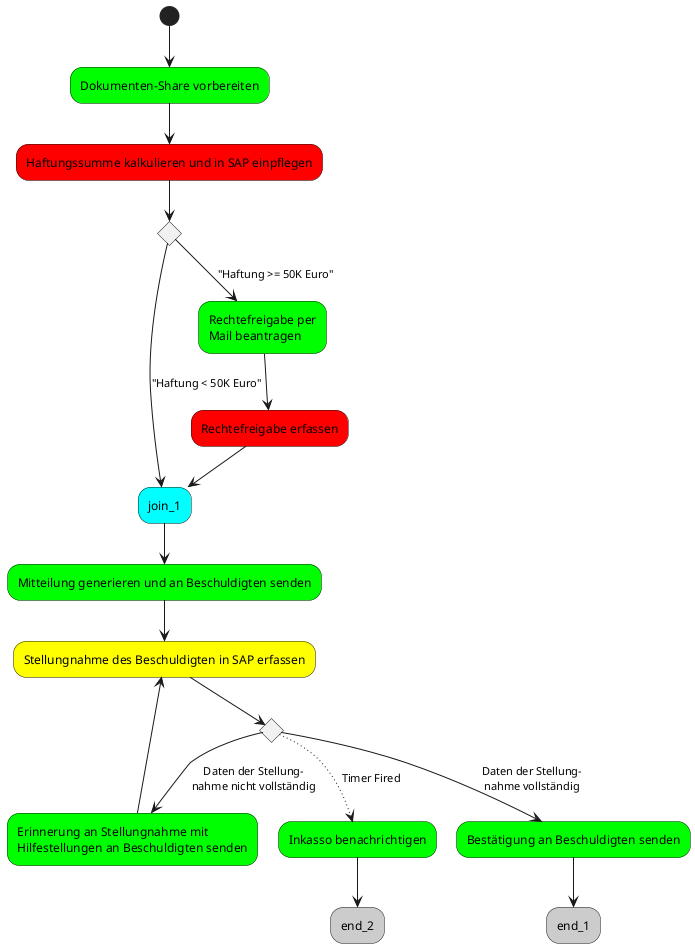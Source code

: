 @startuml
skinparam backgroundColor #FFFFFF
skinparam activity {
  BackgroundColor<<Action>> #00FF00
  BackgroundColor<<Task>> #FF0000
  BackgroundColor<<TimerTask>> #FFFF00  
  BackgroundColor<<Join>> #00FFFF
  BackgroundColor<<End>> #CCCCCC
}
(*)--> "Dokumenten-Share vorbereiten" <<Action>>
--> "Haftungssumme kalkulieren und in SAP einpflegen" <<Task>>
--> if "" then
 	--> ["Haftung < 50K Euro"] join_1 <<Join>>  
else
	-->["Haftung >= 50K Euro"] "Rechtefreigabe per\nMail beantragen" <<Action>>
	--> "Rechtefreigabe erfassen" <<Task>>
	--> join_1  
endif
--> "Mitteilung generieren und an Beschuldigten senden" <<Action>>
--> "Stellungnahme des Beschuldigten in SAP erfassen" as Erfassung_Daten <<TimerTask>>

--> if "" then
	--> [Daten der Stellung-\nnahme vollständig] "Bestätigung an Beschuldigten senden" <<Action>>
	--> "end_1" <<End>>
else
	--> [Daten der Stellung-\nnahme nicht vollständig] "Erinnerung an Stellungnahme mit\nHilfestellungen an Beschuldigten senden" <<Action>>
	--> Erfassung_Daten
else
	..> [Timer Fired] "Inkasso benachrichtigen" <<Action>>
	--> "end_2" <<End>>	
	
@enduml